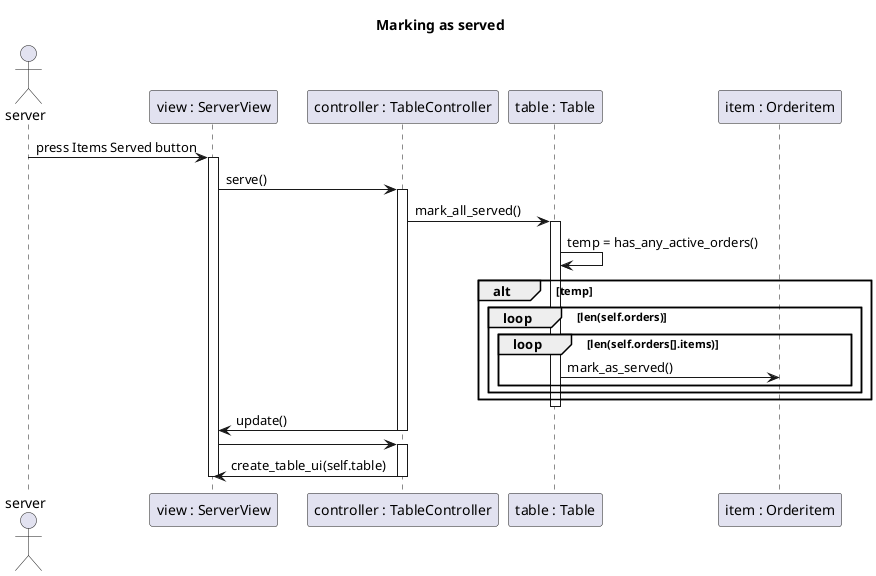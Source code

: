 @startuml
title Marking as served

actor server
server -> "view : ServerView": press Items Served button
activate "view : ServerView"

"view : ServerView" -> "controller : TableController": serve()
activate "controller : TableController"

"controller : TableController" -> "table : Table": mark_all_served()
activate "table : Table"

"table : Table" -> "table : Table": temp = has_any_active_orders()
alt temp
loop len(self.orders)
loop len(self.orders[].items)
"table : Table" -> "item : Orderitem": mark_as_served()
end
end
end
deactivate "table : Table"

"controller : TableController" -> "view : ServerView": update()
deactivate "controller : TableController"

"view : ServerView" -> "controller : TableController"
activate "controller : TableController"
"controller : TableController" -> "view : ServerView":create_table_ui(self.table)
deactivate "controller : TableController"

deactivate "view : ServerView"
@enduml